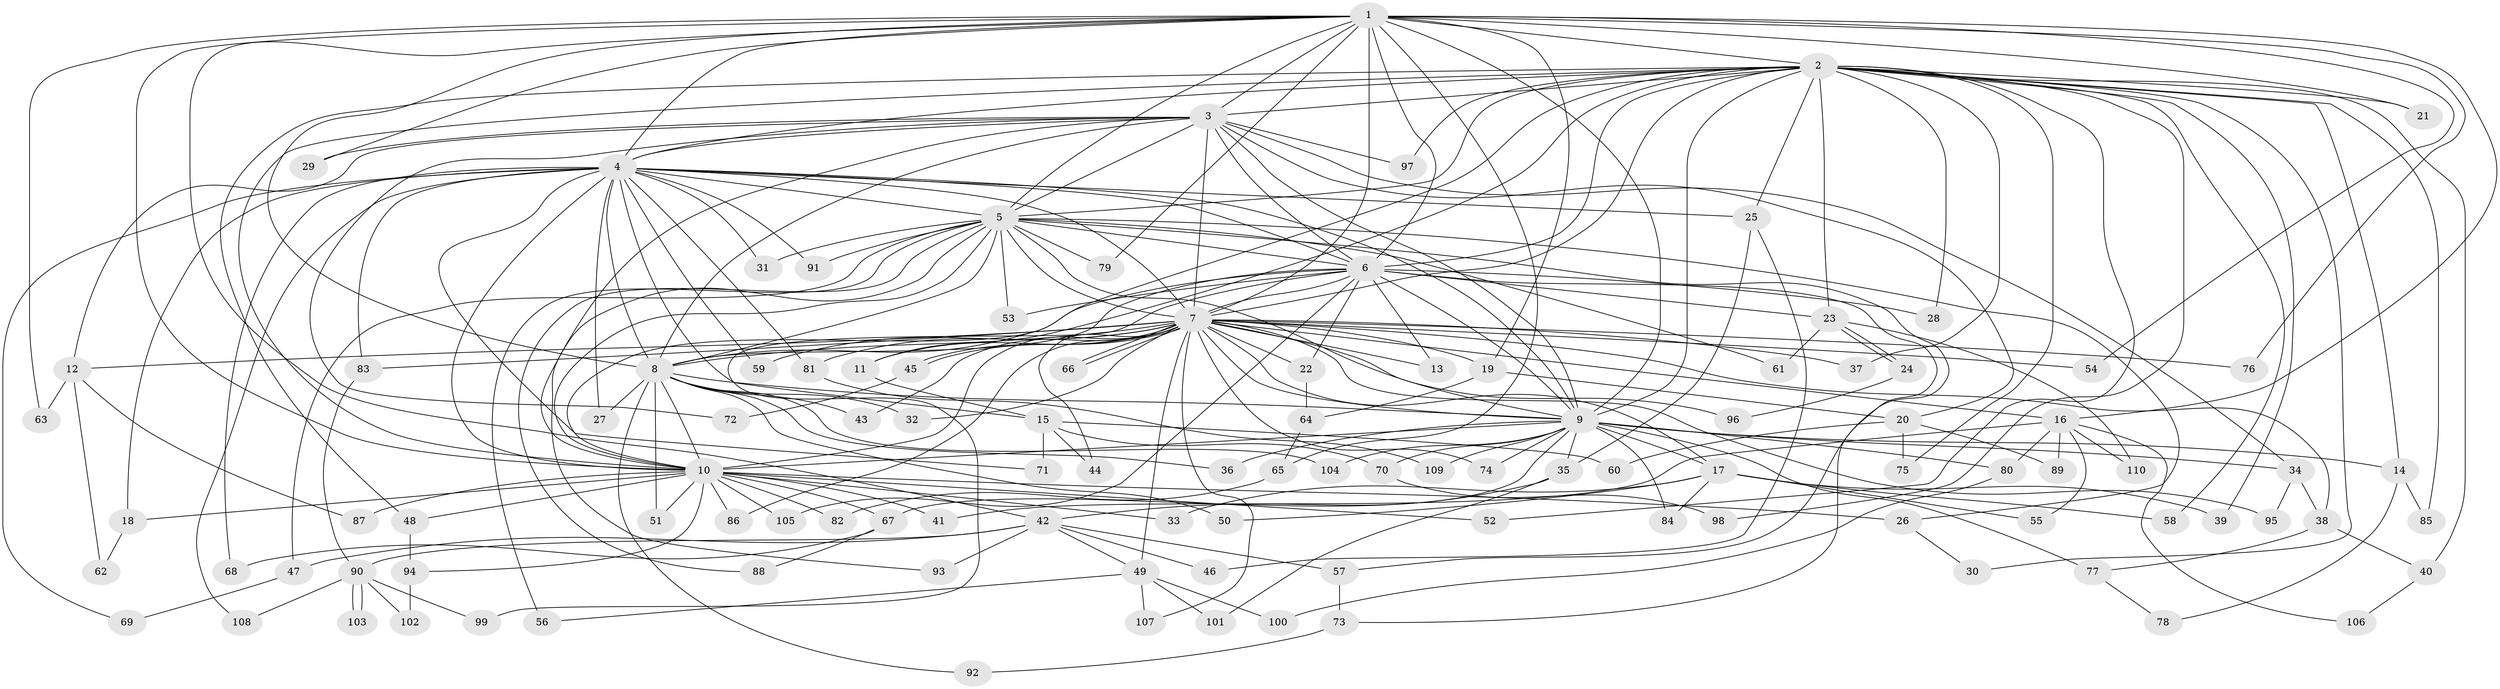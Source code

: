 // coarse degree distribution, {16: 0.011627906976744186, 24: 0.011627906976744186, 14: 0.011627906976744186, 31: 0.011627906976744186, 17: 0.011627906976744186, 15: 0.023255813953488372, 39: 0.011627906976744186, 19: 0.011627906976744186, 3: 0.13953488372093023, 5: 0.06976744186046512, 4: 0.06976744186046512, 8: 0.023255813953488372, 2: 0.5813953488372093, 6: 0.011627906976744186}
// Generated by graph-tools (version 1.1) at 2025/23/03/03/25 07:23:40]
// undirected, 110 vertices, 245 edges
graph export_dot {
graph [start="1"]
  node [color=gray90,style=filled];
  1;
  2;
  3;
  4;
  5;
  6;
  7;
  8;
  9;
  10;
  11;
  12;
  13;
  14;
  15;
  16;
  17;
  18;
  19;
  20;
  21;
  22;
  23;
  24;
  25;
  26;
  27;
  28;
  29;
  30;
  31;
  32;
  33;
  34;
  35;
  36;
  37;
  38;
  39;
  40;
  41;
  42;
  43;
  44;
  45;
  46;
  47;
  48;
  49;
  50;
  51;
  52;
  53;
  54;
  55;
  56;
  57;
  58;
  59;
  60;
  61;
  62;
  63;
  64;
  65;
  66;
  67;
  68;
  69;
  70;
  71;
  72;
  73;
  74;
  75;
  76;
  77;
  78;
  79;
  80;
  81;
  82;
  83;
  84;
  85;
  86;
  87;
  88;
  89;
  90;
  91;
  92;
  93;
  94;
  95;
  96;
  97;
  98;
  99;
  100;
  101;
  102;
  103;
  104;
  105;
  106;
  107;
  108;
  109;
  110;
  1 -- 2;
  1 -- 3;
  1 -- 4;
  1 -- 5;
  1 -- 6;
  1 -- 7;
  1 -- 8;
  1 -- 9;
  1 -- 10;
  1 -- 16;
  1 -- 19;
  1 -- 21;
  1 -- 29;
  1 -- 42;
  1 -- 54;
  1 -- 63;
  1 -- 65;
  1 -- 76;
  1 -- 79;
  2 -- 3;
  2 -- 4;
  2 -- 5;
  2 -- 6;
  2 -- 7;
  2 -- 8;
  2 -- 9;
  2 -- 10;
  2 -- 11;
  2 -- 14;
  2 -- 21;
  2 -- 23;
  2 -- 25;
  2 -- 28;
  2 -- 30;
  2 -- 37;
  2 -- 39;
  2 -- 40;
  2 -- 48;
  2 -- 52;
  2 -- 58;
  2 -- 75;
  2 -- 85;
  2 -- 97;
  2 -- 98;
  3 -- 4;
  3 -- 5;
  3 -- 6;
  3 -- 7;
  3 -- 8;
  3 -- 9;
  3 -- 10;
  3 -- 12;
  3 -- 20;
  3 -- 29;
  3 -- 34;
  3 -- 72;
  3 -- 97;
  4 -- 5;
  4 -- 6;
  4 -- 7;
  4 -- 8;
  4 -- 9;
  4 -- 10;
  4 -- 15;
  4 -- 18;
  4 -- 25;
  4 -- 27;
  4 -- 31;
  4 -- 59;
  4 -- 68;
  4 -- 69;
  4 -- 71;
  4 -- 81;
  4 -- 83;
  4 -- 91;
  4 -- 108;
  5 -- 6;
  5 -- 7;
  5 -- 8;
  5 -- 9;
  5 -- 10;
  5 -- 26;
  5 -- 31;
  5 -- 47;
  5 -- 53;
  5 -- 56;
  5 -- 57;
  5 -- 61;
  5 -- 79;
  5 -- 88;
  5 -- 91;
  5 -- 93;
  6 -- 7;
  6 -- 8;
  6 -- 9;
  6 -- 10;
  6 -- 13;
  6 -- 22;
  6 -- 23;
  6 -- 28;
  6 -- 53;
  6 -- 73;
  6 -- 99;
  6 -- 105;
  7 -- 8;
  7 -- 9;
  7 -- 10;
  7 -- 11;
  7 -- 12;
  7 -- 13;
  7 -- 16;
  7 -- 17;
  7 -- 19;
  7 -- 22;
  7 -- 32;
  7 -- 37;
  7 -- 38;
  7 -- 43;
  7 -- 44;
  7 -- 45;
  7 -- 45;
  7 -- 49;
  7 -- 54;
  7 -- 59;
  7 -- 66;
  7 -- 66;
  7 -- 74;
  7 -- 76;
  7 -- 81;
  7 -- 83;
  7 -- 86;
  7 -- 95;
  7 -- 96;
  7 -- 107;
  8 -- 9;
  8 -- 10;
  8 -- 27;
  8 -- 32;
  8 -- 36;
  8 -- 43;
  8 -- 50;
  8 -- 51;
  8 -- 92;
  8 -- 104;
  9 -- 10;
  9 -- 14;
  9 -- 17;
  9 -- 34;
  9 -- 35;
  9 -- 36;
  9 -- 67;
  9 -- 70;
  9 -- 74;
  9 -- 77;
  9 -- 80;
  9 -- 84;
  9 -- 104;
  9 -- 109;
  10 -- 18;
  10 -- 26;
  10 -- 33;
  10 -- 41;
  10 -- 48;
  10 -- 51;
  10 -- 52;
  10 -- 67;
  10 -- 82;
  10 -- 86;
  10 -- 87;
  10 -- 94;
  10 -- 105;
  11 -- 15;
  12 -- 62;
  12 -- 63;
  12 -- 87;
  14 -- 78;
  14 -- 85;
  15 -- 44;
  15 -- 60;
  15 -- 70;
  15 -- 71;
  16 -- 41;
  16 -- 55;
  16 -- 80;
  16 -- 89;
  16 -- 106;
  16 -- 110;
  17 -- 33;
  17 -- 39;
  17 -- 50;
  17 -- 55;
  17 -- 58;
  17 -- 84;
  18 -- 62;
  19 -- 20;
  19 -- 64;
  20 -- 60;
  20 -- 75;
  20 -- 89;
  22 -- 64;
  23 -- 24;
  23 -- 24;
  23 -- 61;
  23 -- 110;
  24 -- 96;
  25 -- 35;
  25 -- 46;
  26 -- 30;
  34 -- 38;
  34 -- 95;
  35 -- 42;
  35 -- 101;
  38 -- 40;
  38 -- 77;
  40 -- 106;
  42 -- 46;
  42 -- 47;
  42 -- 49;
  42 -- 57;
  42 -- 90;
  42 -- 93;
  45 -- 72;
  47 -- 69;
  48 -- 94;
  49 -- 56;
  49 -- 100;
  49 -- 101;
  49 -- 107;
  57 -- 73;
  64 -- 65;
  65 -- 82;
  67 -- 68;
  67 -- 88;
  70 -- 98;
  73 -- 92;
  77 -- 78;
  80 -- 100;
  81 -- 109;
  83 -- 90;
  90 -- 99;
  90 -- 102;
  90 -- 103;
  90 -- 103;
  90 -- 108;
  94 -- 102;
}

